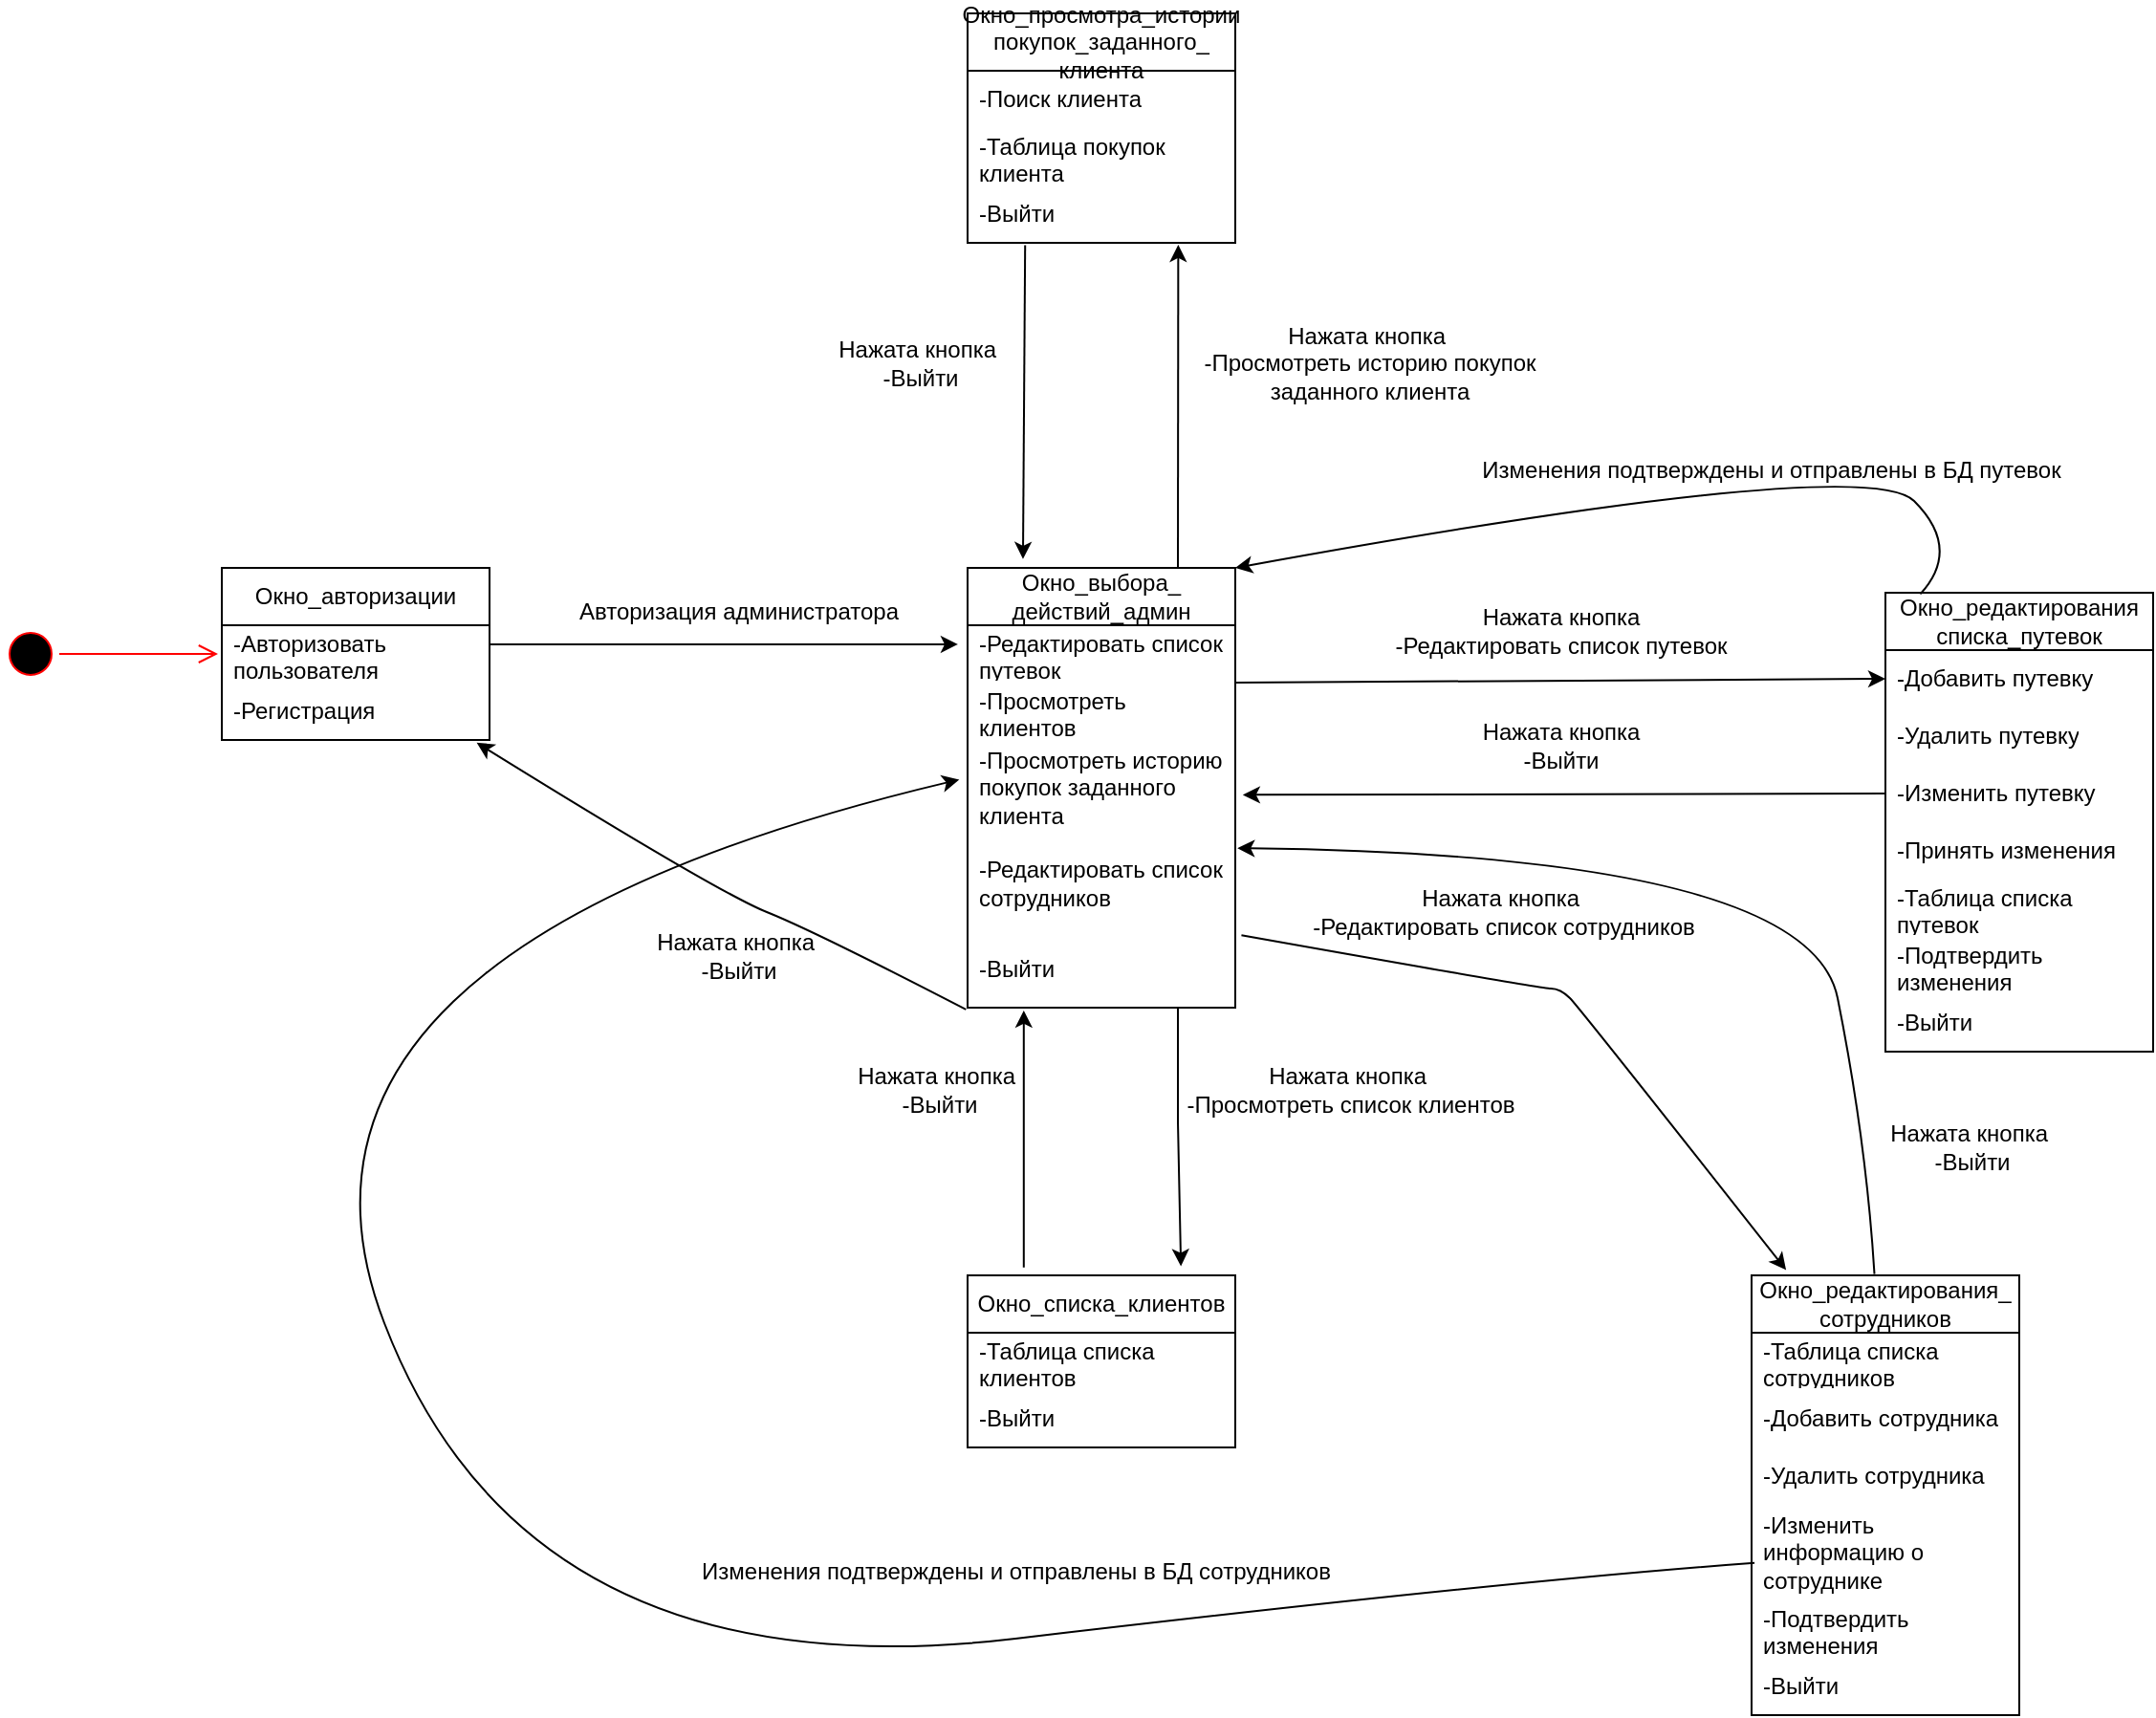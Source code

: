 <mxfile version="22.1.11" type="github">
  <diagram name="Страница — 1" id="fyIkv1xnR3t7DIkPMojp">
    <mxGraphModel dx="2422" dy="968" grid="1" gridSize="10" guides="1" tooltips="1" connect="1" arrows="1" fold="1" page="1" pageScale="1" pageWidth="1169" pageHeight="827" math="0" shadow="0">
      <root>
        <mxCell id="0" />
        <mxCell id="1" parent="0" />
        <mxCell id="Q-TupP9y3MPQKgEqneRt-1" value="" style="ellipse;html=1;shape=startState;fillColor=#000000;strokeColor=#ff0000;" parent="1" vertex="1">
          <mxGeometry x="25" y="510" width="30" height="30" as="geometry" />
        </mxCell>
        <mxCell id="Q-TupP9y3MPQKgEqneRt-2" value="" style="edgeStyle=orthogonalEdgeStyle;html=1;verticalAlign=bottom;endArrow=open;endSize=8;strokeColor=#ff0000;rounded=0;entryX=-0.011;entryY=0.491;entryDx=0;entryDy=0;entryPerimeter=0;" parent="1" source="Q-TupP9y3MPQKgEqneRt-1" edge="1">
          <mxGeometry relative="1" as="geometry">
            <mxPoint x="138" y="525" as="targetPoint" />
          </mxGeometry>
        </mxCell>
        <mxCell id="Q-TupP9y3MPQKgEqneRt-3" value="Окно_авторизации" style="swimlane;fontStyle=0;childLayout=stackLayout;horizontal=1;startSize=30;horizontalStack=0;resizeParent=1;resizeParentMax=0;resizeLast=0;collapsible=1;marginBottom=0;whiteSpace=wrap;html=1;" parent="1" vertex="1">
          <mxGeometry x="140" y="480" width="140" height="90" as="geometry" />
        </mxCell>
        <mxCell id="Q-TupP9y3MPQKgEqneRt-4" value="-Авторизовать пользователя" style="text;strokeColor=none;fillColor=none;align=left;verticalAlign=middle;spacingLeft=4;spacingRight=4;overflow=hidden;points=[[0,0.5],[1,0.5]];portConstraint=eastwest;rotatable=0;whiteSpace=wrap;html=1;" parent="Q-TupP9y3MPQKgEqneRt-3" vertex="1">
          <mxGeometry y="30" width="140" height="30" as="geometry" />
        </mxCell>
        <mxCell id="Q-TupP9y3MPQKgEqneRt-5" value="-Регистрация" style="text;strokeColor=none;fillColor=none;align=left;verticalAlign=middle;spacingLeft=4;spacingRight=4;overflow=hidden;points=[[0,0.5],[1,0.5]];portConstraint=eastwest;rotatable=0;whiteSpace=wrap;html=1;" parent="Q-TupP9y3MPQKgEqneRt-3" vertex="1">
          <mxGeometry y="60" width="140" height="30" as="geometry" />
        </mxCell>
        <mxCell id="Q-TupP9y3MPQKgEqneRt-6" value="Окно_выбора_&lt;br&gt;действий_админ" style="swimlane;fontStyle=0;childLayout=stackLayout;horizontal=1;startSize=30;horizontalStack=0;resizeParent=1;resizeParentMax=0;resizeLast=0;collapsible=1;marginBottom=0;whiteSpace=wrap;html=1;" parent="1" vertex="1">
          <mxGeometry x="530" y="480" width="140" height="230" as="geometry" />
        </mxCell>
        <mxCell id="Q-TupP9y3MPQKgEqneRt-7" value="-Редактировать список путевок" style="text;strokeColor=none;fillColor=none;align=left;verticalAlign=middle;spacingLeft=4;spacingRight=4;overflow=hidden;points=[[0,0.5],[1,0.5]];portConstraint=eastwest;rotatable=0;whiteSpace=wrap;html=1;" parent="Q-TupP9y3MPQKgEqneRt-6" vertex="1">
          <mxGeometry y="30" width="140" height="30" as="geometry" />
        </mxCell>
        <mxCell id="Q-TupP9y3MPQKgEqneRt-8" value="-Просмотреть клиентов" style="text;strokeColor=none;fillColor=none;align=left;verticalAlign=middle;spacingLeft=4;spacingRight=4;overflow=hidden;points=[[0,0.5],[1,0.5]];portConstraint=eastwest;rotatable=0;whiteSpace=wrap;html=1;" parent="Q-TupP9y3MPQKgEqneRt-6" vertex="1">
          <mxGeometry y="60" width="140" height="30" as="geometry" />
        </mxCell>
        <mxCell id="Q-TupP9y3MPQKgEqneRt-9" value="-Просмотреть историю покупок заданного клиента" style="text;strokeColor=none;fillColor=none;align=left;verticalAlign=middle;spacingLeft=4;spacingRight=4;overflow=hidden;points=[[0,0.5],[1,0.5]];portConstraint=eastwest;rotatable=0;whiteSpace=wrap;html=1;" parent="Q-TupP9y3MPQKgEqneRt-6" vertex="1">
          <mxGeometry y="90" width="140" height="50" as="geometry" />
        </mxCell>
        <mxCell id="Q-TupP9y3MPQKgEqneRt-43" value="-Редактировать список сотрудников" style="text;strokeColor=none;fillColor=none;align=left;verticalAlign=middle;spacingLeft=4;spacingRight=4;overflow=hidden;points=[[0,0.5],[1,0.5]];portConstraint=eastwest;rotatable=0;whiteSpace=wrap;html=1;" parent="Q-TupP9y3MPQKgEqneRt-6" vertex="1">
          <mxGeometry y="140" width="140" height="50" as="geometry" />
        </mxCell>
        <mxCell id="Q-TupP9y3MPQKgEqneRt-10" value="-Выйти" style="text;strokeColor=none;fillColor=none;align=left;verticalAlign=middle;spacingLeft=4;spacingRight=4;overflow=hidden;points=[[0,0.5],[1,0.5]];portConstraint=eastwest;rotatable=0;whiteSpace=wrap;html=1;" parent="Q-TupP9y3MPQKgEqneRt-6" vertex="1">
          <mxGeometry y="190" width="140" height="40" as="geometry" />
        </mxCell>
        <mxCell id="Q-TupP9y3MPQKgEqneRt-11" value="" style="endArrow=classic;html=1;rounded=0;entryX=-0.036;entryY=0.333;entryDx=0;entryDy=0;entryPerimeter=0;exitX=1;exitY=0.333;exitDx=0;exitDy=0;exitPerimeter=0;" parent="1" source="Q-TupP9y3MPQKgEqneRt-4" target="Q-TupP9y3MPQKgEqneRt-7" edge="1">
          <mxGeometry width="50" height="50" relative="1" as="geometry">
            <mxPoint x="310" y="540" as="sourcePoint" />
            <mxPoint x="360" y="490" as="targetPoint" />
          </mxGeometry>
        </mxCell>
        <mxCell id="Q-TupP9y3MPQKgEqneRt-12" value="Авторизация администратора" style="text;html=1;align=center;verticalAlign=middle;resizable=0;points=[];autosize=1;strokeColor=none;fillColor=none;" parent="1" vertex="1">
          <mxGeometry x="315" y="488" width="190" height="30" as="geometry" />
        </mxCell>
        <mxCell id="Q-TupP9y3MPQKgEqneRt-13" value="" style="curved=1;endArrow=classic;html=1;rounded=0;exitX=-0.006;exitY=1.024;exitDx=0;exitDy=0;exitPerimeter=0;entryX=0.952;entryY=1.047;entryDx=0;entryDy=0;entryPerimeter=0;" parent="1" source="Q-TupP9y3MPQKgEqneRt-10" target="Q-TupP9y3MPQKgEqneRt-5" edge="1">
          <mxGeometry width="50" height="50" relative="1" as="geometry">
            <mxPoint x="400" y="650" as="sourcePoint" />
            <mxPoint x="450" y="600" as="targetPoint" />
            <Array as="points">
              <mxPoint x="450" y="670" />
              <mxPoint x="400" y="650" />
            </Array>
          </mxGeometry>
        </mxCell>
        <mxCell id="Q-TupP9y3MPQKgEqneRt-14" value="Нажата кнопка&amp;nbsp;&lt;br&gt;-Выйти" style="text;html=1;align=center;verticalAlign=middle;resizable=0;points=[];autosize=1;strokeColor=none;fillColor=none;" parent="1" vertex="1">
          <mxGeometry x="355" y="663" width="110" height="40" as="geometry" />
        </mxCell>
        <mxCell id="Q-TupP9y3MPQKgEqneRt-15" value="" style="endArrow=classic;html=1;rounded=0;entryX=0;entryY=0.5;entryDx=0;entryDy=0;" parent="1" target="Q-TupP9y3MPQKgEqneRt-17" edge="1">
          <mxGeometry width="50" height="50" relative="1" as="geometry">
            <mxPoint x="670" y="540" as="sourcePoint" />
            <mxPoint x="870" y="540" as="targetPoint" />
          </mxGeometry>
        </mxCell>
        <mxCell id="Q-TupP9y3MPQKgEqneRt-16" value="Окно_редактирования&lt;br&gt;списка_путевок" style="swimlane;fontStyle=0;childLayout=stackLayout;horizontal=1;startSize=30;horizontalStack=0;resizeParent=1;resizeParentMax=0;resizeLast=0;collapsible=1;marginBottom=0;whiteSpace=wrap;html=1;" parent="1" vertex="1">
          <mxGeometry x="1010" y="493" width="140" height="240" as="geometry" />
        </mxCell>
        <mxCell id="Q-TupP9y3MPQKgEqneRt-17" value="-Добавить путевку" style="text;strokeColor=none;fillColor=none;align=left;verticalAlign=middle;spacingLeft=4;spacingRight=4;overflow=hidden;points=[[0,0.5],[1,0.5]];portConstraint=eastwest;rotatable=0;whiteSpace=wrap;html=1;" parent="Q-TupP9y3MPQKgEqneRt-16" vertex="1">
          <mxGeometry y="30" width="140" height="30" as="geometry" />
        </mxCell>
        <mxCell id="Q-TupP9y3MPQKgEqneRt-18" value="-Удалить путевку" style="text;strokeColor=none;fillColor=none;align=left;verticalAlign=middle;spacingLeft=4;spacingRight=4;overflow=hidden;points=[[0,0.5],[1,0.5]];portConstraint=eastwest;rotatable=0;whiteSpace=wrap;html=1;" parent="Q-TupP9y3MPQKgEqneRt-16" vertex="1">
          <mxGeometry y="60" width="140" height="30" as="geometry" />
        </mxCell>
        <mxCell id="Q-TupP9y3MPQKgEqneRt-19" value="-Изменить путевку" style="text;strokeColor=none;fillColor=none;align=left;verticalAlign=middle;spacingLeft=4;spacingRight=4;overflow=hidden;points=[[0,0.5],[1,0.5]];portConstraint=eastwest;rotatable=0;whiteSpace=wrap;html=1;" parent="Q-TupP9y3MPQKgEqneRt-16" vertex="1">
          <mxGeometry y="90" width="140" height="30" as="geometry" />
        </mxCell>
        <mxCell id="Q-TupP9y3MPQKgEqneRt-20" value="-Принять изменения" style="text;strokeColor=none;fillColor=none;align=left;verticalAlign=middle;spacingLeft=4;spacingRight=4;overflow=hidden;points=[[0,0.5],[1,0.5]];portConstraint=eastwest;rotatable=0;whiteSpace=wrap;html=1;" parent="Q-TupP9y3MPQKgEqneRt-16" vertex="1">
          <mxGeometry y="120" width="140" height="30" as="geometry" />
        </mxCell>
        <mxCell id="Q-TupP9y3MPQKgEqneRt-49" value="-Таблица списка путевок" style="text;strokeColor=none;fillColor=none;align=left;verticalAlign=middle;spacingLeft=4;spacingRight=4;overflow=hidden;points=[[0,0.5],[1,0.5]];portConstraint=eastwest;rotatable=0;whiteSpace=wrap;html=1;" parent="Q-TupP9y3MPQKgEqneRt-16" vertex="1">
          <mxGeometry y="150" width="140" height="30" as="geometry" />
        </mxCell>
        <mxCell id="Q-TupP9y3MPQKgEqneRt-21" value="-Подтвердить изменения" style="text;strokeColor=none;fillColor=none;align=left;verticalAlign=middle;spacingLeft=4;spacingRight=4;overflow=hidden;points=[[0,0.5],[1,0.5]];portConstraint=eastwest;rotatable=0;whiteSpace=wrap;html=1;" parent="Q-TupP9y3MPQKgEqneRt-16" vertex="1">
          <mxGeometry y="180" width="140" height="30" as="geometry" />
        </mxCell>
        <mxCell id="Q-TupP9y3MPQKgEqneRt-22" value="-Выйти" style="text;strokeColor=none;fillColor=none;align=left;verticalAlign=middle;spacingLeft=4;spacingRight=4;overflow=hidden;points=[[0,0.5],[1,0.5]];portConstraint=eastwest;rotatable=0;whiteSpace=wrap;html=1;" parent="Q-TupP9y3MPQKgEqneRt-16" vertex="1">
          <mxGeometry y="210" width="140" height="30" as="geometry" />
        </mxCell>
        <mxCell id="Q-TupP9y3MPQKgEqneRt-23" value="Нажата кнопка&lt;br&gt;-Редактировать список путевок" style="text;html=1;align=center;verticalAlign=middle;resizable=0;points=[];autosize=1;strokeColor=none;fillColor=none;" parent="1" vertex="1">
          <mxGeometry x="740" y="493" width="200" height="40" as="geometry" />
        </mxCell>
        <mxCell id="Q-TupP9y3MPQKgEqneRt-24" value="" style="endArrow=classic;html=1;rounded=0;entryX=1.028;entryY=0.574;entryDx=0;entryDy=0;entryPerimeter=0;exitX=0;exitY=0.5;exitDx=0;exitDy=0;" parent="1" source="Q-TupP9y3MPQKgEqneRt-19" target="Q-TupP9y3MPQKgEqneRt-9" edge="1">
          <mxGeometry width="50" height="50" relative="1" as="geometry">
            <mxPoint x="950" y="650" as="sourcePoint" />
            <mxPoint x="1000" y="600" as="targetPoint" />
          </mxGeometry>
        </mxCell>
        <mxCell id="Q-TupP9y3MPQKgEqneRt-25" value="Нажата кнопка&lt;br&gt;-Выйти" style="text;html=1;align=center;verticalAlign=middle;resizable=0;points=[];autosize=1;strokeColor=none;fillColor=none;" parent="1" vertex="1">
          <mxGeometry x="785" y="553" width="110" height="40" as="geometry" />
        </mxCell>
        <mxCell id="Q-TupP9y3MPQKgEqneRt-26" value="" style="curved=1;endArrow=classic;html=1;rounded=0;entryX=1;entryY=0;entryDx=0;entryDy=0;exitX=0.13;exitY=0.003;exitDx=0;exitDy=0;exitPerimeter=0;" parent="1" source="Q-TupP9y3MPQKgEqneRt-16" target="Q-TupP9y3MPQKgEqneRt-6" edge="1">
          <mxGeometry width="50" height="50" relative="1" as="geometry">
            <mxPoint x="1010" y="490" as="sourcePoint" />
            <mxPoint x="1050" y="420" as="targetPoint" />
            <Array as="points">
              <mxPoint x="1050" y="470" />
              <mxPoint x="1000" y="420" />
            </Array>
          </mxGeometry>
        </mxCell>
        <mxCell id="Q-TupP9y3MPQKgEqneRt-27" value="Изменения подтверждены и отправлены в БД путевок" style="text;html=1;align=center;verticalAlign=middle;resizable=0;points=[];autosize=1;strokeColor=none;fillColor=none;" parent="1" vertex="1">
          <mxGeometry x="785" y="414" width="330" height="30" as="geometry" />
        </mxCell>
        <mxCell id="Q-TupP9y3MPQKgEqneRt-28" value="" style="endArrow=classic;html=1;rounded=0;entryX=0.797;entryY=-0.053;entryDx=0;entryDy=0;entryPerimeter=0;" parent="1" target="Q-TupP9y3MPQKgEqneRt-29" edge="1">
          <mxGeometry width="50" height="50" relative="1" as="geometry">
            <mxPoint x="640" y="710" as="sourcePoint" />
            <mxPoint x="640" y="820" as="targetPoint" />
            <Array as="points">
              <mxPoint x="640" y="770" />
            </Array>
          </mxGeometry>
        </mxCell>
        <mxCell id="Q-TupP9y3MPQKgEqneRt-29" value="Окно_списка_клиентов" style="swimlane;fontStyle=0;childLayout=stackLayout;horizontal=1;startSize=30;horizontalStack=0;resizeParent=1;resizeParentMax=0;resizeLast=0;collapsible=1;marginBottom=0;whiteSpace=wrap;html=1;" parent="1" vertex="1">
          <mxGeometry x="530" y="850" width="140" height="90" as="geometry" />
        </mxCell>
        <mxCell id="Q-TupP9y3MPQKgEqneRt-30" value="-Таблица списка клиентов" style="text;strokeColor=none;fillColor=none;align=left;verticalAlign=middle;spacingLeft=4;spacingRight=4;overflow=hidden;points=[[0,0.5],[1,0.5]];portConstraint=eastwest;rotatable=0;whiteSpace=wrap;html=1;" parent="Q-TupP9y3MPQKgEqneRt-29" vertex="1">
          <mxGeometry y="30" width="140" height="30" as="geometry" />
        </mxCell>
        <mxCell id="Q-TupP9y3MPQKgEqneRt-31" value="-Выйти" style="text;strokeColor=none;fillColor=none;align=left;verticalAlign=middle;spacingLeft=4;spacingRight=4;overflow=hidden;points=[[0,0.5],[1,0.5]];portConstraint=eastwest;rotatable=0;whiteSpace=wrap;html=1;" parent="Q-TupP9y3MPQKgEqneRt-29" vertex="1">
          <mxGeometry y="60" width="140" height="30" as="geometry" />
        </mxCell>
        <mxCell id="Q-TupP9y3MPQKgEqneRt-32" value="" style="endArrow=classic;html=1;rounded=0;entryX=0.21;entryY=1.036;entryDx=0;entryDy=0;entryPerimeter=0;exitX=0.21;exitY=-0.046;exitDx=0;exitDy=0;exitPerimeter=0;" parent="1" source="Q-TupP9y3MPQKgEqneRt-29" target="Q-TupP9y3MPQKgEqneRt-10" edge="1">
          <mxGeometry width="50" height="50" relative="1" as="geometry">
            <mxPoint x="560" y="770" as="sourcePoint" />
            <mxPoint x="610" y="720" as="targetPoint" />
          </mxGeometry>
        </mxCell>
        <mxCell id="Q-TupP9y3MPQKgEqneRt-33" value="Нажата кнопка&amp;nbsp;&lt;br&gt;-Просмотреть список клиентов" style="text;html=1;align=center;verticalAlign=middle;resizable=0;points=[];autosize=1;strokeColor=none;fillColor=none;" parent="1" vertex="1">
          <mxGeometry x="630" y="733" width="200" height="40" as="geometry" />
        </mxCell>
        <mxCell id="Q-TupP9y3MPQKgEqneRt-34" value="Нажата кнопка&amp;nbsp;&lt;br&gt;-Выйти" style="text;html=1;align=center;verticalAlign=middle;resizable=0;points=[];autosize=1;strokeColor=none;fillColor=none;" parent="1" vertex="1">
          <mxGeometry x="460" y="733" width="110" height="40" as="geometry" />
        </mxCell>
        <mxCell id="Q-TupP9y3MPQKgEqneRt-35" value="Окно_просмотра_истории&lt;br&gt;покупок_заданного_&lt;br&gt;клиента" style="swimlane;fontStyle=0;childLayout=stackLayout;horizontal=1;startSize=30;horizontalStack=0;resizeParent=1;resizeParentMax=0;resizeLast=0;collapsible=1;marginBottom=0;whiteSpace=wrap;html=1;" parent="1" vertex="1">
          <mxGeometry x="530" y="190" width="140" height="120" as="geometry" />
        </mxCell>
        <mxCell id="Q-TupP9y3MPQKgEqneRt-36" value="-Поиск клиента" style="text;strokeColor=none;fillColor=none;align=left;verticalAlign=middle;spacingLeft=4;spacingRight=4;overflow=hidden;points=[[0,0.5],[1,0.5]];portConstraint=eastwest;rotatable=0;whiteSpace=wrap;html=1;" parent="Q-TupP9y3MPQKgEqneRt-35" vertex="1">
          <mxGeometry y="30" width="140" height="30" as="geometry" />
        </mxCell>
        <mxCell id="Q-TupP9y3MPQKgEqneRt-37" value="-Таблица покупок клиента" style="text;strokeColor=none;fillColor=none;align=left;verticalAlign=middle;spacingLeft=4;spacingRight=4;overflow=hidden;points=[[0,0.5],[1,0.5]];portConstraint=eastwest;rotatable=0;whiteSpace=wrap;html=1;" parent="Q-TupP9y3MPQKgEqneRt-35" vertex="1">
          <mxGeometry y="60" width="140" height="30" as="geometry" />
        </mxCell>
        <mxCell id="Q-TupP9y3MPQKgEqneRt-38" value="-Выйти" style="text;strokeColor=none;fillColor=none;align=left;verticalAlign=middle;spacingLeft=4;spacingRight=4;overflow=hidden;points=[[0,0.5],[1,0.5]];portConstraint=eastwest;rotatable=0;whiteSpace=wrap;html=1;" parent="Q-TupP9y3MPQKgEqneRt-35" vertex="1">
          <mxGeometry y="90" width="140" height="30" as="geometry" />
        </mxCell>
        <mxCell id="Q-TupP9y3MPQKgEqneRt-39" value="" style="endArrow=classic;html=1;rounded=0;entryX=0.787;entryY=1.033;entryDx=0;entryDy=0;entryPerimeter=0;" parent="1" target="Q-TupP9y3MPQKgEqneRt-38" edge="1">
          <mxGeometry width="50" height="50" relative="1" as="geometry">
            <mxPoint x="640" y="480" as="sourcePoint" />
            <mxPoint x="690" y="430" as="targetPoint" />
          </mxGeometry>
        </mxCell>
        <mxCell id="Q-TupP9y3MPQKgEqneRt-40" value="Нажата кнопка&amp;nbsp;&lt;br&gt;-Просмотреть историю покупок &lt;br&gt;заданного клиента" style="text;html=1;align=center;verticalAlign=middle;resizable=0;points=[];autosize=1;strokeColor=none;fillColor=none;" parent="1" vertex="1">
          <mxGeometry x="640" y="343" width="200" height="60" as="geometry" />
        </mxCell>
        <mxCell id="Q-TupP9y3MPQKgEqneRt-41" value="" style="endArrow=classic;html=1;rounded=0;exitX=0.215;exitY=1.043;exitDx=0;exitDy=0;exitPerimeter=0;entryX=0.207;entryY=-0.02;entryDx=0;entryDy=0;entryPerimeter=0;" parent="1" source="Q-TupP9y3MPQKgEqneRt-38" target="Q-TupP9y3MPQKgEqneRt-6" edge="1">
          <mxGeometry width="50" height="50" relative="1" as="geometry">
            <mxPoint x="560" y="430" as="sourcePoint" />
            <mxPoint x="610" y="380" as="targetPoint" />
          </mxGeometry>
        </mxCell>
        <mxCell id="Q-TupP9y3MPQKgEqneRt-42" value="Нажата кнопка&amp;nbsp;&lt;br&gt;-Выйти" style="text;html=1;align=center;verticalAlign=middle;resizable=0;points=[];autosize=1;strokeColor=none;fillColor=none;" parent="1" vertex="1">
          <mxGeometry x="450" y="353" width="110" height="40" as="geometry" />
        </mxCell>
        <mxCell id="Q-TupP9y3MPQKgEqneRt-44" value="Окно_редактирования_&lt;br&gt;сотрудников" style="swimlane;fontStyle=0;childLayout=stackLayout;horizontal=1;startSize=30;horizontalStack=0;resizeParent=1;resizeParentMax=0;resizeLast=0;collapsible=1;marginBottom=0;whiteSpace=wrap;html=1;" parent="1" vertex="1">
          <mxGeometry x="940" y="850" width="140" height="230" as="geometry" />
        </mxCell>
        <mxCell id="Q-TupP9y3MPQKgEqneRt-45" value="-Таблица списка сотрудников" style="text;strokeColor=none;fillColor=none;align=left;verticalAlign=middle;spacingLeft=4;spacingRight=4;overflow=hidden;points=[[0,0.5],[1,0.5]];portConstraint=eastwest;rotatable=0;whiteSpace=wrap;html=1;" parent="Q-TupP9y3MPQKgEqneRt-44" vertex="1">
          <mxGeometry y="30" width="140" height="30" as="geometry" />
        </mxCell>
        <mxCell id="Q-TupP9y3MPQKgEqneRt-50" value="-Добавить сотрудника" style="text;strokeColor=none;fillColor=none;align=left;verticalAlign=middle;spacingLeft=4;spacingRight=4;overflow=hidden;points=[[0,0.5],[1,0.5]];portConstraint=eastwest;rotatable=0;whiteSpace=wrap;html=1;" parent="Q-TupP9y3MPQKgEqneRt-44" vertex="1">
          <mxGeometry y="60" width="140" height="30" as="geometry" />
        </mxCell>
        <mxCell id="Q-TupP9y3MPQKgEqneRt-51" value="-Удалить сотрудника" style="text;strokeColor=none;fillColor=none;align=left;verticalAlign=middle;spacingLeft=4;spacingRight=4;overflow=hidden;points=[[0,0.5],[1,0.5]];portConstraint=eastwest;rotatable=0;whiteSpace=wrap;html=1;" parent="Q-TupP9y3MPQKgEqneRt-44" vertex="1">
          <mxGeometry y="90" width="140" height="30" as="geometry" />
        </mxCell>
        <mxCell id="Q-TupP9y3MPQKgEqneRt-52" value="-Изменить информацию о сотруднике" style="text;strokeColor=none;fillColor=none;align=left;verticalAlign=middle;spacingLeft=4;spacingRight=4;overflow=hidden;points=[[0,0.5],[1,0.5]];portConstraint=eastwest;rotatable=0;whiteSpace=wrap;html=1;" parent="Q-TupP9y3MPQKgEqneRt-44" vertex="1">
          <mxGeometry y="120" width="140" height="50" as="geometry" />
        </mxCell>
        <mxCell id="Q-TupP9y3MPQKgEqneRt-53" value="-Подтвердить изменения" style="text;strokeColor=none;fillColor=none;align=left;verticalAlign=middle;spacingLeft=4;spacingRight=4;overflow=hidden;points=[[0,0.5],[1,0.5]];portConstraint=eastwest;rotatable=0;whiteSpace=wrap;html=1;" parent="Q-TupP9y3MPQKgEqneRt-44" vertex="1">
          <mxGeometry y="170" width="140" height="30" as="geometry" />
        </mxCell>
        <mxCell id="Q-TupP9y3MPQKgEqneRt-46" value="-Выйти" style="text;strokeColor=none;fillColor=none;align=left;verticalAlign=middle;spacingLeft=4;spacingRight=4;overflow=hidden;points=[[0,0.5],[1,0.5]];portConstraint=eastwest;rotatable=0;whiteSpace=wrap;html=1;" parent="Q-TupP9y3MPQKgEqneRt-44" vertex="1">
          <mxGeometry y="200" width="140" height="30" as="geometry" />
        </mxCell>
        <mxCell id="Q-TupP9y3MPQKgEqneRt-47" value="" style="curved=1;endArrow=classic;html=1;rounded=0;exitX=1.023;exitY=0.053;exitDx=0;exitDy=0;exitPerimeter=0;entryX=0.129;entryY=-0.012;entryDx=0;entryDy=0;entryPerimeter=0;" parent="1" source="Q-TupP9y3MPQKgEqneRt-10" target="Q-TupP9y3MPQKgEqneRt-44" edge="1">
          <mxGeometry width="50" height="50" relative="1" as="geometry">
            <mxPoint x="850" y="730" as="sourcePoint" />
            <mxPoint x="940" y="700" as="targetPoint" />
            <Array as="points">
              <mxPoint x="830" y="700" />
              <mxPoint x="840" y="700" />
              <mxPoint x="850" y="710" />
            </Array>
          </mxGeometry>
        </mxCell>
        <mxCell id="Q-TupP9y3MPQKgEqneRt-48" value="Нажата кнопка&amp;nbsp;&lt;br&gt;-Редактировать список сотрудников" style="text;html=1;align=center;verticalAlign=middle;resizable=0;points=[];autosize=1;strokeColor=none;fillColor=none;" parent="1" vertex="1">
          <mxGeometry x="700" y="640" width="220" height="40" as="geometry" />
        </mxCell>
        <mxCell id="Q-TupP9y3MPQKgEqneRt-54" value="" style="curved=1;endArrow=classic;html=1;rounded=0;exitX=0.459;exitY=-0.003;exitDx=0;exitDy=0;exitPerimeter=0;entryX=1.008;entryY=0.132;entryDx=0;entryDy=0;entryPerimeter=0;" parent="1" source="Q-TupP9y3MPQKgEqneRt-44" target="Q-TupP9y3MPQKgEqneRt-43" edge="1">
          <mxGeometry width="50" height="50" relative="1" as="geometry">
            <mxPoint x="950" y="780" as="sourcePoint" />
            <mxPoint x="900" y="620" as="targetPoint" />
            <Array as="points">
              <mxPoint x="1000" y="780" />
              <mxPoint x="970" y="630" />
            </Array>
          </mxGeometry>
        </mxCell>
        <mxCell id="Q-TupP9y3MPQKgEqneRt-55" value="Нажата кнопка&amp;nbsp;&lt;br&gt;-Выйти" style="text;html=1;align=center;verticalAlign=middle;resizable=0;points=[];autosize=1;strokeColor=none;fillColor=none;" parent="1" vertex="1">
          <mxGeometry x="1000" y="763" width="110" height="40" as="geometry" />
        </mxCell>
        <mxCell id="Q-TupP9y3MPQKgEqneRt-56" value="" style="curved=1;endArrow=classic;html=1;rounded=0;exitX=0.011;exitY=0.608;exitDx=0;exitDy=0;exitPerimeter=0;entryX=-0.031;entryY=0.414;entryDx=0;entryDy=0;entryPerimeter=0;" parent="1" source="Q-TupP9y3MPQKgEqneRt-52" target="Q-TupP9y3MPQKgEqneRt-9" edge="1">
          <mxGeometry width="50" height="50" relative="1" as="geometry">
            <mxPoint x="760" y="1010" as="sourcePoint" />
            <mxPoint x="330" y="580" as="targetPoint" />
            <Array as="points">
              <mxPoint x="810" y="1010" />
              <mxPoint x="300" y="1070" />
              <mxPoint x="150" y="680" />
            </Array>
          </mxGeometry>
        </mxCell>
        <mxCell id="Q-TupP9y3MPQKgEqneRt-57" value="Изменения подтверждены и отправлены в БД сотрудников" style="text;html=1;align=center;verticalAlign=middle;resizable=0;points=[];autosize=1;strokeColor=none;fillColor=none;" parent="1" vertex="1">
          <mxGeometry x="380" y="990" width="350" height="30" as="geometry" />
        </mxCell>
      </root>
    </mxGraphModel>
  </diagram>
</mxfile>
